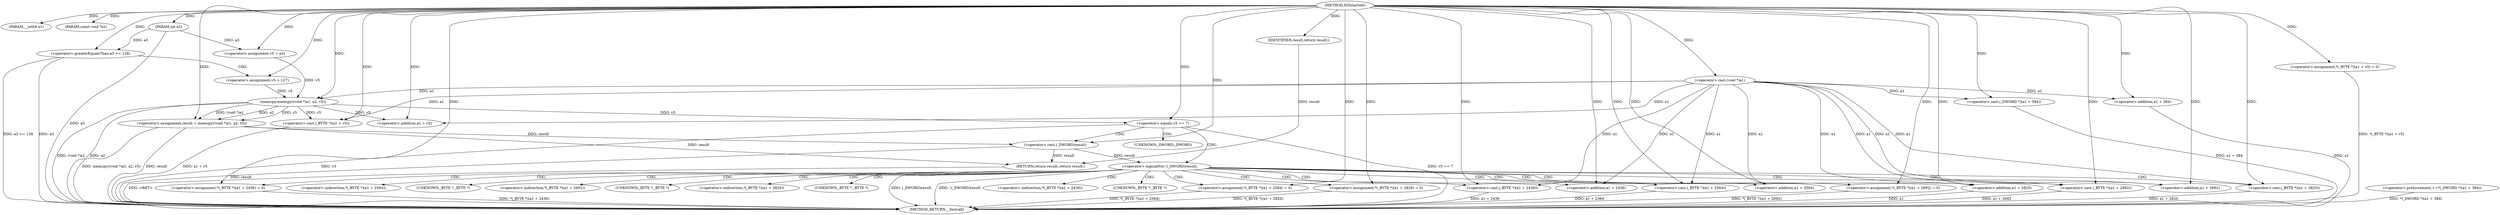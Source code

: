 digraph IGDstartelt {  
"1000103" [label = "(METHOD,IGDstartelt)" ]
"1000188" [label = "(METHOD_RETURN,__fastcall)" ]
"1000104" [label = "(PARAM,__int64 a1)" ]
"1000105" [label = "(PARAM,const void *a2)" ]
"1000106" [label = "(PARAM,int a3)" ]
"1000110" [label = "(<operator>.assignment,v5 = a3)" ]
"1000114" [label = "(<operator>.greaterEqualsThan,a3 >= 128)" ]
"1000117" [label = "(<operator>.assignment,v5 = 127)" ]
"1000120" [label = "(<operator>.assignment,result = memcpy((void *)a1, a2, v5))" ]
"1000122" [label = "(memcpy,memcpy((void *)a1, a2, v5))" ]
"1000123" [label = "(<operator>.cast,(void *)a1)" ]
"1000128" [label = "(<operator>.assignment,*(_BYTE *)(a1 + v5) = 0)" ]
"1000130" [label = "(<operator>.cast,(_BYTE *)(a1 + v5))" ]
"1000132" [label = "(<operator>.addition,a1 + v5)" ]
"1000136" [label = "(<operator>.preIncrement,++*(_DWORD *)(a1 + 384))" ]
"1000138" [label = "(<operator>.cast,(_DWORD *)(a1 + 384))" ]
"1000140" [label = "(<operator>.addition,a1 + 384)" ]
"1000144" [label = "(<operator>.equals,v5 == 7)" ]
"1000149" [label = "(<operator>.logicalNot,!(_DWORD)result)" ]
"1000150" [label = "(<operator>.cast,(_DWORD)result)" ]
"1000154" [label = "(<operator>.assignment,*(_BYTE *)(a1 + 2436) = 0)" ]
"1000156" [label = "(<operator>.cast,(_BYTE *)(a1 + 2436))" ]
"1000158" [label = "(<operator>.addition,a1 + 2436)" ]
"1000162" [label = "(<operator>.assignment,*(_BYTE *)(a1 + 2564) = 0)" ]
"1000164" [label = "(<operator>.cast,(_BYTE *)(a1 + 2564))" ]
"1000166" [label = "(<operator>.addition,a1 + 2564)" ]
"1000170" [label = "(<operator>.assignment,*(_BYTE *)(a1 + 2692) = 0)" ]
"1000172" [label = "(<operator>.cast,(_BYTE *)(a1 + 2692))" ]
"1000174" [label = "(<operator>.addition,a1 + 2692)" ]
"1000178" [label = "(<operator>.assignment,*(_BYTE *)(a1 + 2820) = 0)" ]
"1000180" [label = "(<operator>.cast,(_BYTE *)(a1 + 2820))" ]
"1000182" [label = "(<operator>.addition,a1 + 2820)" ]
"1000186" [label = "(RETURN,return result;,return result;)" ]
"1000187" [label = "(IDENTIFIER,result,return result;)" ]
"1000151" [label = "(UNKNOWN,_DWORD,_DWORD)" ]
"1000155" [label = "(<operator>.indirection,*(_BYTE *)(a1 + 2436))" ]
"1000157" [label = "(UNKNOWN,_BYTE *,_BYTE *)" ]
"1000163" [label = "(<operator>.indirection,*(_BYTE *)(a1 + 2564))" ]
"1000165" [label = "(UNKNOWN,_BYTE *,_BYTE *)" ]
"1000171" [label = "(<operator>.indirection,*(_BYTE *)(a1 + 2692))" ]
"1000173" [label = "(UNKNOWN,_BYTE *,_BYTE *)" ]
"1000179" [label = "(<operator>.indirection,*(_BYTE *)(a1 + 2820))" ]
"1000181" [label = "(UNKNOWN,_BYTE *,_BYTE *)" ]
  "1000164" -> "1000188"  [ label = "DDG: a1 + 2564"] 
  "1000172" -> "1000188"  [ label = "DDG: a1 + 2692"] 
  "1000120" -> "1000188"  [ label = "DDG: memcpy((void *)a1, a2, v5)"] 
  "1000154" -> "1000188"  [ label = "DDG: *(_BYTE *)(a1 + 2436)"] 
  "1000170" -> "1000188"  [ label = "DDG: *(_BYTE *)(a1 + 2692)"] 
  "1000114" -> "1000188"  [ label = "DDG: a3 >= 128"] 
  "1000178" -> "1000188"  [ label = "DDG: *(_BYTE *)(a1 + 2820)"] 
  "1000128" -> "1000188"  [ label = "DDG: *(_BYTE *)(a1 + v5)"] 
  "1000144" -> "1000188"  [ label = "DDG: v5 == 7"] 
  "1000162" -> "1000188"  [ label = "DDG: *(_BYTE *)(a1 + 2564)"] 
  "1000150" -> "1000188"  [ label = "DDG: result"] 
  "1000120" -> "1000188"  [ label = "DDG: result"] 
  "1000136" -> "1000188"  [ label = "DDG: *(_DWORD *)(a1 + 384)"] 
  "1000182" -> "1000188"  [ label = "DDG: a1"] 
  "1000149" -> "1000188"  [ label = "DDG: (_DWORD)result"] 
  "1000149" -> "1000188"  [ label = "DDG: !(_DWORD)result"] 
  "1000180" -> "1000188"  [ label = "DDG: a1 + 2820"] 
  "1000156" -> "1000188"  [ label = "DDG: a1 + 2436"] 
  "1000114" -> "1000188"  [ label = "DDG: a3"] 
  "1000140" -> "1000188"  [ label = "DDG: a1"] 
  "1000122" -> "1000188"  [ label = "DDG: a2"] 
  "1000138" -> "1000188"  [ label = "DDG: a1 + 384"] 
  "1000144" -> "1000188"  [ label = "DDG: v5"] 
  "1000122" -> "1000188"  [ label = "DDG: (void *)a1"] 
  "1000106" -> "1000188"  [ label = "DDG: a3"] 
  "1000130" -> "1000188"  [ label = "DDG: a1 + v5"] 
  "1000186" -> "1000188"  [ label = "DDG: <RET>"] 
  "1000103" -> "1000104"  [ label = "DDG: "] 
  "1000103" -> "1000105"  [ label = "DDG: "] 
  "1000103" -> "1000106"  [ label = "DDG: "] 
  "1000106" -> "1000110"  [ label = "DDG: a3"] 
  "1000103" -> "1000110"  [ label = "DDG: "] 
  "1000106" -> "1000114"  [ label = "DDG: a3"] 
  "1000103" -> "1000114"  [ label = "DDG: "] 
  "1000103" -> "1000117"  [ label = "DDG: "] 
  "1000122" -> "1000120"  [ label = "DDG: (void *)a1"] 
  "1000122" -> "1000120"  [ label = "DDG: a2"] 
  "1000122" -> "1000120"  [ label = "DDG: v5"] 
  "1000103" -> "1000120"  [ label = "DDG: "] 
  "1000123" -> "1000122"  [ label = "DDG: a1"] 
  "1000103" -> "1000123"  [ label = "DDG: "] 
  "1000103" -> "1000122"  [ label = "DDG: "] 
  "1000117" -> "1000122"  [ label = "DDG: v5"] 
  "1000110" -> "1000122"  [ label = "DDG: v5"] 
  "1000103" -> "1000128"  [ label = "DDG: "] 
  "1000123" -> "1000130"  [ label = "DDG: a1"] 
  "1000103" -> "1000130"  [ label = "DDG: "] 
  "1000122" -> "1000130"  [ label = "DDG: v5"] 
  "1000123" -> "1000132"  [ label = "DDG: a1"] 
  "1000103" -> "1000132"  [ label = "DDG: "] 
  "1000122" -> "1000132"  [ label = "DDG: v5"] 
  "1000103" -> "1000138"  [ label = "DDG: "] 
  "1000123" -> "1000138"  [ label = "DDG: a1"] 
  "1000103" -> "1000140"  [ label = "DDG: "] 
  "1000123" -> "1000140"  [ label = "DDG: a1"] 
  "1000103" -> "1000144"  [ label = "DDG: "] 
  "1000122" -> "1000144"  [ label = "DDG: v5"] 
  "1000150" -> "1000149"  [ label = "DDG: result"] 
  "1000120" -> "1000150"  [ label = "DDG: result"] 
  "1000103" -> "1000150"  [ label = "DDG: "] 
  "1000103" -> "1000154"  [ label = "DDG: "] 
  "1000103" -> "1000156"  [ label = "DDG: "] 
  "1000123" -> "1000156"  [ label = "DDG: a1"] 
  "1000103" -> "1000158"  [ label = "DDG: "] 
  "1000123" -> "1000158"  [ label = "DDG: a1"] 
  "1000103" -> "1000162"  [ label = "DDG: "] 
  "1000103" -> "1000164"  [ label = "DDG: "] 
  "1000123" -> "1000164"  [ label = "DDG: a1"] 
  "1000103" -> "1000166"  [ label = "DDG: "] 
  "1000123" -> "1000166"  [ label = "DDG: a1"] 
  "1000103" -> "1000170"  [ label = "DDG: "] 
  "1000103" -> "1000172"  [ label = "DDG: "] 
  "1000123" -> "1000172"  [ label = "DDG: a1"] 
  "1000103" -> "1000174"  [ label = "DDG: "] 
  "1000123" -> "1000174"  [ label = "DDG: a1"] 
  "1000103" -> "1000178"  [ label = "DDG: "] 
  "1000103" -> "1000180"  [ label = "DDG: "] 
  "1000123" -> "1000180"  [ label = "DDG: a1"] 
  "1000103" -> "1000182"  [ label = "DDG: "] 
  "1000123" -> "1000182"  [ label = "DDG: a1"] 
  "1000187" -> "1000186"  [ label = "DDG: result"] 
  "1000150" -> "1000186"  [ label = "DDG: result"] 
  "1000120" -> "1000186"  [ label = "DDG: result"] 
  "1000103" -> "1000187"  [ label = "DDG: "] 
  "1000114" -> "1000117"  [ label = "CDG: "] 
  "1000144" -> "1000151"  [ label = "CDG: "] 
  "1000144" -> "1000150"  [ label = "CDG: "] 
  "1000144" -> "1000149"  [ label = "CDG: "] 
  "1000149" -> "1000174"  [ label = "CDG: "] 
  "1000149" -> "1000173"  [ label = "CDG: "] 
  "1000149" -> "1000172"  [ label = "CDG: "] 
  "1000149" -> "1000171"  [ label = "CDG: "] 
  "1000149" -> "1000170"  [ label = "CDG: "] 
  "1000149" -> "1000166"  [ label = "CDG: "] 
  "1000149" -> "1000165"  [ label = "CDG: "] 
  "1000149" -> "1000164"  [ label = "CDG: "] 
  "1000149" -> "1000163"  [ label = "CDG: "] 
  "1000149" -> "1000162"  [ label = "CDG: "] 
  "1000149" -> "1000182"  [ label = "CDG: "] 
  "1000149" -> "1000181"  [ label = "CDG: "] 
  "1000149" -> "1000180"  [ label = "CDG: "] 
  "1000149" -> "1000179"  [ label = "CDG: "] 
  "1000149" -> "1000178"  [ label = "CDG: "] 
  "1000149" -> "1000158"  [ label = "CDG: "] 
  "1000149" -> "1000157"  [ label = "CDG: "] 
  "1000149" -> "1000156"  [ label = "CDG: "] 
  "1000149" -> "1000155"  [ label = "CDG: "] 
  "1000149" -> "1000154"  [ label = "CDG: "] 
}

